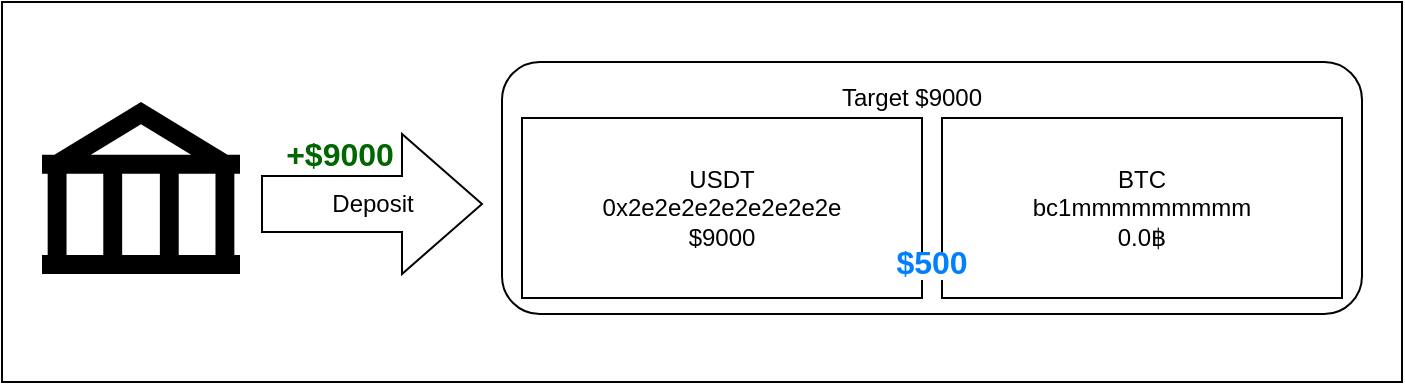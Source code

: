 <mxfile version="13.1.14" type="github" pages="2">
  <diagram id="VNQN-A_5LExtimgI36Wb" name="Page-1">
    <mxGraphModel dx="868" dy="432" grid="1" gridSize="10" guides="1" tooltips="1" connect="1" arrows="1" fold="1" page="1" pageScale="1" pageWidth="850" pageHeight="1100" math="0" shadow="0">
      <root>
        <mxCell id="0" />
        <mxCell id="1" parent="0" />
        <mxCell id="rWHNstwwN9StHIttHpY2-1" value="" style="rounded=0;whiteSpace=wrap;html=1;" parent="1" vertex="1">
          <mxGeometry x="90" y="60" width="700" height="190" as="geometry" />
        </mxCell>
        <mxCell id="rWHNstwwN9StHIttHpY2-2" value="" style="shape=mxgraph.signs.travel.bank;html=1;fillColor=#000000;strokeColor=none;verticalLabelPosition=bottom;verticalAlign=top;align=center;" parent="1" vertex="1">
          <mxGeometry x="110" y="110" width="99" height="86" as="geometry" />
        </mxCell>
        <mxCell id="rWHNstwwN9StHIttHpY2-11" value="Deposit" style="html=1;shadow=0;dashed=0;align=center;verticalAlign=middle;shape=mxgraph.arrows2.arrow;dy=0.6;dx=40;notch=0;" parent="1" vertex="1">
          <mxGeometry x="220" y="126" width="110" height="70" as="geometry" />
        </mxCell>
        <mxCell id="rWHNstwwN9StHIttHpY2-14" value="" style="rounded=1;whiteSpace=wrap;html=1;" parent="1" vertex="1">
          <mxGeometry x="340" y="90" width="430" height="126" as="geometry" />
        </mxCell>
        <mxCell id="rWHNstwwN9StHIttHpY2-6" value="&lt;div&gt;USDT&lt;/div&gt;&lt;div&gt;0x2e2e2e2e2e2e2e2e&lt;/div&gt;&lt;div&gt;$9000&lt;br&gt;&lt;/div&gt;" style="rounded=0;whiteSpace=wrap;html=1;" parent="1" vertex="1">
          <mxGeometry x="350" y="118" width="200" height="90" as="geometry" />
        </mxCell>
        <mxCell id="rWHNstwwN9StHIttHpY2-5" value="" style="shape=image;html=1;verticalAlign=top;verticalLabelPosition=bottom;labelBackgroundColor=#ffffff;imageAspect=0;aspect=fixed;image=https://cdn0.iconfinder.com/data/icons/cryptocurrency-blockchain-fintech-free/32/currency_dollar_currency_money-128.png" parent="1" vertex="1">
          <mxGeometry x="350" y="110" width="48" height="48" as="geometry" />
        </mxCell>
        <mxCell id="rWHNstwwN9StHIttHpY2-7" value="&lt;div&gt;BTC&lt;br&gt;&lt;/div&gt;&lt;div&gt;bc1mmmmmmmmm&lt;/div&gt;&lt;div&gt;0.0฿&lt;br&gt;&lt;/div&gt;" style="rounded=0;whiteSpace=wrap;html=1;" parent="1" vertex="1">
          <mxGeometry x="560" y="118" width="200" height="90" as="geometry" />
        </mxCell>
        <mxCell id="rWHNstwwN9StHIttHpY2-3" value="" style="shape=image;html=1;verticalAlign=top;verticalLabelPosition=bottom;labelBackgroundColor=#ffffff;imageAspect=0;aspect=fixed;image=https://cdn0.iconfinder.com/data/icons/blockchain-classic/258/Bitcoin-128.png" parent="1" vertex="1">
          <mxGeometry x="560" y="118" width="30" height="30" as="geometry" />
        </mxCell>
        <mxCell id="rWHNstwwN9StHIttHpY2-15" value="Target $9000" style="text;html=1;strokeColor=none;fillColor=none;align=center;verticalAlign=middle;whiteSpace=wrap;rounded=0;" parent="1" vertex="1">
          <mxGeometry x="440" y="98" width="210" height="20" as="geometry" />
        </mxCell>
        <mxCell id="rWHNstwwN9StHIttHpY2-19" value="&lt;span style=&quot;background-color: rgb(255 , 255 , 255)&quot;&gt;&lt;font style=&quot;font-size: 16px&quot; color=&quot;#007FFF&quot;&gt;&lt;b&gt;$500&lt;/b&gt;&lt;/font&gt;&lt;/span&gt;" style="text;html=1;strokeColor=none;fillColor=none;align=center;verticalAlign=middle;whiteSpace=wrap;rounded=0;" parent="1" vertex="1">
          <mxGeometry x="506.25" y="172" width="97.5" height="36" as="geometry" />
        </mxCell>
        <mxCell id="rWHNstwwN9StHIttHpY2-20" value="&lt;font style=&quot;font-size: 16px&quot;&gt;&lt;b&gt;&lt;font style=&quot;font-size: 16px&quot; color=&quot;#006600&quot;&gt;+$9000&lt;/font&gt;&lt;/b&gt;&lt;/font&gt;" style="text;html=1;strokeColor=none;fillColor=none;align=center;verticalAlign=middle;whiteSpace=wrap;rounded=0;" parent="1" vertex="1">
          <mxGeometry x="210" y="118" width="97.5" height="36" as="geometry" />
        </mxCell>
      </root>
    </mxGraphModel>
  </diagram>
  <diagram id="RwkJRc3FSZ5FoTukcWwF" name="Page-2">
    <mxGraphModel dx="868" dy="432" grid="1" gridSize="10" guides="1" tooltips="1" connect="1" arrows="1" fold="1" page="1" pageScale="1" pageWidth="850" pageHeight="1100" math="0" shadow="0">
      <root>
        <mxCell id="mtOxxx0Fri_VdfMQ4Gxs-0" />
        <mxCell id="mtOxxx0Fri_VdfMQ4Gxs-1" parent="mtOxxx0Fri_VdfMQ4Gxs-0" />
        <mxCell id="mtOxxx0Fri_VdfMQ4Gxs-2" value="" style="rounded=0;whiteSpace=wrap;html=1;" vertex="1" parent="mtOxxx0Fri_VdfMQ4Gxs-1">
          <mxGeometry x="80" y="80" width="710" height="570" as="geometry" />
        </mxCell>
        <mxCell id="mtOxxx0Fri_VdfMQ4Gxs-3" value="" style="shape=mxgraph.signs.travel.bank;html=1;fillColor=#000000;strokeColor=none;verticalLabelPosition=bottom;verticalAlign=top;align=center;" vertex="1" parent="mtOxxx0Fri_VdfMQ4Gxs-1">
          <mxGeometry x="94" y="110" width="99" height="86" as="geometry" />
        </mxCell>
        <mxCell id="mtOxxx0Fri_VdfMQ4Gxs-4" value="Deposit" style="html=1;shadow=0;dashed=0;align=center;verticalAlign=middle;shape=mxgraph.arrows2.arrow;dy=0.6;dx=40;notch=0;" vertex="1" parent="mtOxxx0Fri_VdfMQ4Gxs-1">
          <mxGeometry x="204" y="126" width="110" height="70" as="geometry" />
        </mxCell>
        <mxCell id="mtOxxx0Fri_VdfMQ4Gxs-5" value="" style="rounded=1;whiteSpace=wrap;html=1;" vertex="1" parent="mtOxxx0Fri_VdfMQ4Gxs-1">
          <mxGeometry x="340" y="90" width="430" height="126" as="geometry" />
        </mxCell>
        <mxCell id="mtOxxx0Fri_VdfMQ4Gxs-6" value="&lt;div&gt;USDT&lt;/div&gt;&lt;div&gt;0x2e2e2e2e2e2e2e2e&lt;/div&gt;&lt;div&gt;$10000&lt;br&gt;&lt;/div&gt;" style="rounded=0;whiteSpace=wrap;html=1;" vertex="1" parent="mtOxxx0Fri_VdfMQ4Gxs-1">
          <mxGeometry x="350" y="118" width="200" height="90" as="geometry" />
        </mxCell>
        <mxCell id="mtOxxx0Fri_VdfMQ4Gxs-7" value="" style="shape=image;html=1;verticalAlign=top;verticalLabelPosition=bottom;labelBackgroundColor=#ffffff;imageAspect=0;aspect=fixed;image=https://cdn0.iconfinder.com/data/icons/cryptocurrency-blockchain-fintech-free/32/currency_dollar_currency_money-128.png" vertex="1" parent="mtOxxx0Fri_VdfMQ4Gxs-1">
          <mxGeometry x="350" y="110" width="48" height="48" as="geometry" />
        </mxCell>
        <mxCell id="mtOxxx0Fri_VdfMQ4Gxs-8" value="&lt;div&gt;BTC&lt;br&gt;&lt;/div&gt;&lt;div&gt;bc1mmmmmmmmm&lt;/div&gt;&lt;div&gt;0.0฿&lt;br&gt;&lt;/div&gt;" style="rounded=0;whiteSpace=wrap;html=1;" vertex="1" parent="mtOxxx0Fri_VdfMQ4Gxs-1">
          <mxGeometry x="560" y="118" width="200" height="90" as="geometry" />
        </mxCell>
        <mxCell id="mtOxxx0Fri_VdfMQ4Gxs-9" value="" style="shape=image;html=1;verticalAlign=top;verticalLabelPosition=bottom;labelBackgroundColor=#ffffff;imageAspect=0;aspect=fixed;image=https://cdn0.iconfinder.com/data/icons/blockchain-classic/258/Bitcoin-128.png" vertex="1" parent="mtOxxx0Fri_VdfMQ4Gxs-1">
          <mxGeometry x="560" y="118" width="30" height="30" as="geometry" />
        </mxCell>
        <mxCell id="mtOxxx0Fri_VdfMQ4Gxs-10" value="Target $9000" style="text;html=1;strokeColor=none;fillColor=none;align=center;verticalAlign=middle;whiteSpace=wrap;rounded=0;" vertex="1" parent="mtOxxx0Fri_VdfMQ4Gxs-1">
          <mxGeometry x="440" y="98" width="210" height="20" as="geometry" />
        </mxCell>
        <mxCell id="mtOxxx0Fri_VdfMQ4Gxs-11" value="&lt;span style=&quot;background-color: rgb(255 , 255 , 255)&quot;&gt;&lt;font style=&quot;font-size: 16px&quot; color=&quot;#007FFF&quot;&gt;&lt;b&gt;$250&lt;/b&gt;&lt;/font&gt;&lt;/span&gt;" style="text;html=1;strokeColor=none;fillColor=none;align=center;verticalAlign=middle;whiteSpace=wrap;rounded=0;" vertex="1" parent="mtOxxx0Fri_VdfMQ4Gxs-1">
          <mxGeometry x="506.25" y="172" width="97.5" height="36" as="geometry" />
        </mxCell>
        <mxCell id="mtOxxx0Fri_VdfMQ4Gxs-12" value="&lt;font style=&quot;font-size: 16px&quot;&gt;&lt;b&gt;&lt;font style=&quot;font-size: 16px&quot; color=&quot;#006600&quot;&gt;+$10000&lt;/font&gt;&lt;/b&gt;&lt;/font&gt;" style="text;html=1;strokeColor=none;fillColor=none;align=center;verticalAlign=middle;whiteSpace=wrap;rounded=0;" vertex="1" parent="mtOxxx0Fri_VdfMQ4Gxs-1">
          <mxGeometry x="192" y="118" width="97.5" height="36" as="geometry" />
        </mxCell>
        <mxCell id="mtOxxx0Fri_VdfMQ4Gxs-13" value="&lt;font style=&quot;font-size: 24px&quot;&gt;&lt;b&gt;BTC price: $8250&lt;/b&gt;&lt;/font&gt;" style="text;html=1;strokeColor=none;fillColor=none;align=center;verticalAlign=middle;whiteSpace=wrap;rounded=0;" vertex="1" parent="mtOxxx0Fri_VdfMQ4Gxs-1">
          <mxGeometry x="432.5" y="50" width="255" height="20" as="geometry" />
        </mxCell>
        <mxCell id="mtOxxx0Fri_VdfMQ4Gxs-14" value="" style="rounded=1;whiteSpace=wrap;html=1;" vertex="1" parent="mtOxxx0Fri_VdfMQ4Gxs-1">
          <mxGeometry x="340" y="1520" width="430" height="126" as="geometry" />
        </mxCell>
        <mxCell id="mtOxxx0Fri_VdfMQ4Gxs-15" value="&lt;div&gt;USDT&lt;/div&gt;&lt;div&gt;0x2e2e2e2e2e2e2e2e&lt;/div&gt;&lt;div&gt;$aaaa&lt;br&gt;&lt;/div&gt;" style="rounded=0;whiteSpace=wrap;html=1;" vertex="1" parent="mtOxxx0Fri_VdfMQ4Gxs-1">
          <mxGeometry x="350" y="1548" width="200" height="90" as="geometry" />
        </mxCell>
        <mxCell id="mtOxxx0Fri_VdfMQ4Gxs-16" value="" style="shape=image;html=1;verticalAlign=top;verticalLabelPosition=bottom;labelBackgroundColor=#ffffff;imageAspect=0;aspect=fixed;image=https://cdn0.iconfinder.com/data/icons/cryptocurrency-blockchain-fintech-free/32/currency_dollar_currency_money-128.png" vertex="1" parent="mtOxxx0Fri_VdfMQ4Gxs-1">
          <mxGeometry x="350" y="1540" width="48" height="48" as="geometry" />
        </mxCell>
        <mxCell id="mtOxxx0Fri_VdfMQ4Gxs-17" value="&lt;div&gt;BTC&lt;br&gt;&lt;/div&gt;&lt;div&gt;bc1mmmmmmmmm&lt;/div&gt;&lt;div&gt;0.0฿&lt;br&gt;&lt;/div&gt;" style="rounded=0;whiteSpace=wrap;html=1;" vertex="1" parent="mtOxxx0Fri_VdfMQ4Gxs-1">
          <mxGeometry x="560" y="1548" width="200" height="90" as="geometry" />
        </mxCell>
        <mxCell id="mtOxxx0Fri_VdfMQ4Gxs-18" value="" style="shape=image;html=1;verticalAlign=top;verticalLabelPosition=bottom;labelBackgroundColor=#ffffff;imageAspect=0;aspect=fixed;image=https://cdn0.iconfinder.com/data/icons/blockchain-classic/258/Bitcoin-128.png" vertex="1" parent="mtOxxx0Fri_VdfMQ4Gxs-1">
          <mxGeometry x="560" y="1548" width="30" height="30" as="geometry" />
        </mxCell>
        <mxCell id="mtOxxx0Fri_VdfMQ4Gxs-19" value="Target $9000" style="text;html=1;strokeColor=none;fillColor=none;align=center;verticalAlign=middle;whiteSpace=wrap;rounded=0;" vertex="1" parent="mtOxxx0Fri_VdfMQ4Gxs-1">
          <mxGeometry x="440" y="1528" width="210" height="20" as="geometry" />
        </mxCell>
        <mxCell id="mtOxxx0Fri_VdfMQ4Gxs-20" value="&lt;span style=&quot;background-color: rgb(255 , 255 , 255)&quot;&gt;&lt;font style=&quot;font-size: 16px&quot; color=&quot;#007FFF&quot;&gt;&lt;b&gt;$500&lt;/b&gt;&lt;/font&gt;&lt;/span&gt;" style="text;html=1;strokeColor=none;fillColor=none;align=center;verticalAlign=middle;whiteSpace=wrap;rounded=0;" vertex="1" parent="mtOxxx0Fri_VdfMQ4Gxs-1">
          <mxGeometry x="506.25" y="1602" width="97.5" height="36" as="geometry" />
        </mxCell>
        <mxCell id="mtOxxx0Fri_VdfMQ4Gxs-21" value="&lt;font style=&quot;font-size: 24px&quot;&gt;&lt;b&gt;BTC price: $9000&lt;/b&gt;&lt;/font&gt;" style="text;html=1;strokeColor=none;fillColor=none;align=center;verticalAlign=middle;whiteSpace=wrap;rounded=0;" vertex="1" parent="mtOxxx0Fri_VdfMQ4Gxs-1">
          <mxGeometry x="432.5" y="1480" width="255" height="20" as="geometry" />
        </mxCell>
        <mxCell id="mtOxxx0Fri_VdfMQ4Gxs-22" value="Trade" style="html=1;shadow=0;dashed=0;align=center;verticalAlign=middle;shape=mxgraph.arrows2.arrow;dy=0.6;dx=40;notch=0;" vertex="1" parent="mtOxxx0Fri_VdfMQ4Gxs-1">
          <mxGeometry x="826.88" y="148" width="86.25" height="37" as="geometry" />
        </mxCell>
        <mxCell id="mtOxxx0Fri_VdfMQ4Gxs-24" value="Trade" style="html=1;shadow=0;dashed=0;align=center;verticalAlign=middle;shape=mxgraph.arrows2.arrow;dy=0.6;dx=40;flipH=1;notch=0;" vertex="1" parent="mtOxxx0Fri_VdfMQ4Gxs-1">
          <mxGeometry x="512.5" y="1575" width="85" height="36" as="geometry" />
        </mxCell>
        <mxCell id="mtOxxx0Fri_VdfMQ4Gxs-25" value="" style="rounded=1;whiteSpace=wrap;html=1;" vertex="1" parent="mtOxxx0Fri_VdfMQ4Gxs-1">
          <mxGeometry x="340" y="230" width="430" height="126" as="geometry" />
        </mxCell>
        <mxCell id="mtOxxx0Fri_VdfMQ4Gxs-26" value="&lt;div&gt;USDT&lt;/div&gt;&lt;div&gt;0x8383838383838383&lt;/div&gt;&lt;div&gt;$10000&lt;br&gt;&lt;/div&gt;" style="rounded=0;whiteSpace=wrap;html=1;" vertex="1" parent="mtOxxx0Fri_VdfMQ4Gxs-1">
          <mxGeometry x="350" y="258" width="200" height="90" as="geometry" />
        </mxCell>
        <mxCell id="mtOxxx0Fri_VdfMQ4Gxs-27" value="" style="shape=image;html=1;verticalAlign=top;verticalLabelPosition=bottom;labelBackgroundColor=#ffffff;imageAspect=0;aspect=fixed;image=https://cdn0.iconfinder.com/data/icons/cryptocurrency-blockchain-fintech-free/32/currency_dollar_currency_money-128.png" vertex="1" parent="mtOxxx0Fri_VdfMQ4Gxs-1">
          <mxGeometry x="350" y="250" width="48" height="48" as="geometry" />
        </mxCell>
        <mxCell id="mtOxxx0Fri_VdfMQ4Gxs-28" value="&lt;div&gt;BTC&lt;br&gt;&lt;/div&gt;&lt;div&gt;bc1ppppppppppppp&lt;/div&gt;&lt;div&gt;0.0฿&lt;br&gt;&lt;/div&gt;" style="rounded=0;whiteSpace=wrap;html=1;" vertex="1" parent="mtOxxx0Fri_VdfMQ4Gxs-1">
          <mxGeometry x="560" y="258" width="200" height="90" as="geometry" />
        </mxCell>
        <mxCell id="mtOxxx0Fri_VdfMQ4Gxs-29" value="" style="shape=image;html=1;verticalAlign=top;verticalLabelPosition=bottom;labelBackgroundColor=#ffffff;imageAspect=0;aspect=fixed;image=https://cdn0.iconfinder.com/data/icons/blockchain-classic/258/Bitcoin-128.png" vertex="1" parent="mtOxxx0Fri_VdfMQ4Gxs-1">
          <mxGeometry x="560" y="258" width="30" height="30" as="geometry" />
        </mxCell>
        <mxCell id="mtOxxx0Fri_VdfMQ4Gxs-30" value="Target $9000" style="text;html=1;strokeColor=none;fillColor=none;align=center;verticalAlign=middle;whiteSpace=wrap;rounded=0;" vertex="1" parent="mtOxxx0Fri_VdfMQ4Gxs-1">
          <mxGeometry x="440" y="238" width="210" height="20" as="geometry" />
        </mxCell>
        <mxCell id="mtOxxx0Fri_VdfMQ4Gxs-31" value="&lt;span style=&quot;background-color: rgb(255 , 255 , 255)&quot;&gt;&lt;font style=&quot;font-size: 16px&quot; color=&quot;#007FFF&quot;&gt;&lt;b&gt;$500&lt;/b&gt;&lt;/font&gt;&lt;/span&gt;" style="text;html=1;strokeColor=none;fillColor=none;align=center;verticalAlign=middle;whiteSpace=wrap;rounded=0;" vertex="1" parent="mtOxxx0Fri_VdfMQ4Gxs-1">
          <mxGeometry x="506.25" y="312" width="97.5" height="36" as="geometry" />
        </mxCell>
        <mxCell id="mtOxxx0Fri_VdfMQ4Gxs-32" value="Trade" style="html=1;shadow=0;dashed=0;align=center;verticalAlign=middle;shape=mxgraph.arrows2.arrow;dy=0.6;dx=40;notch=0;" vertex="1" parent="mtOxxx0Fri_VdfMQ4Gxs-1">
          <mxGeometry x="826.88" y="288" width="86.25" height="37" as="geometry" />
        </mxCell>
        <mxCell id="mtOxxx0Fri_VdfMQ4Gxs-33" value="" style="rounded=1;whiteSpace=wrap;html=1;" vertex="1" parent="mtOxxx0Fri_VdfMQ4Gxs-1">
          <mxGeometry x="340" y="370" width="430" height="126" as="geometry" />
        </mxCell>
        <mxCell id="mtOxxx0Fri_VdfMQ4Gxs-34" value="&lt;div&gt;USDT&lt;/div&gt;&lt;div&gt;0x94949494949949494&lt;/div&gt;&lt;div&gt;$10000&lt;br&gt;&lt;/div&gt;" style="rounded=0;whiteSpace=wrap;html=1;" vertex="1" parent="mtOxxx0Fri_VdfMQ4Gxs-1">
          <mxGeometry x="350" y="398" width="200" height="90" as="geometry" />
        </mxCell>
        <mxCell id="mtOxxx0Fri_VdfMQ4Gxs-35" value="" style="shape=image;html=1;verticalAlign=top;verticalLabelPosition=bottom;labelBackgroundColor=#ffffff;imageAspect=0;aspect=fixed;image=https://cdn0.iconfinder.com/data/icons/cryptocurrency-blockchain-fintech-free/32/currency_dollar_currency_money-128.png" vertex="1" parent="mtOxxx0Fri_VdfMQ4Gxs-1">
          <mxGeometry x="350" y="390" width="48" height="48" as="geometry" />
        </mxCell>
        <mxCell id="mtOxxx0Fri_VdfMQ4Gxs-36" value="&lt;div&gt;BTC&lt;br&gt;&lt;/div&gt;&lt;div&gt;bc1qqqqqqqqqqqqq&lt;/div&gt;&lt;div&gt;0.0฿&lt;br&gt;&lt;/div&gt;" style="rounded=0;whiteSpace=wrap;html=1;" vertex="1" parent="mtOxxx0Fri_VdfMQ4Gxs-1">
          <mxGeometry x="560" y="398" width="200" height="90" as="geometry" />
        </mxCell>
        <mxCell id="mtOxxx0Fri_VdfMQ4Gxs-37" value="" style="shape=image;html=1;verticalAlign=top;verticalLabelPosition=bottom;labelBackgroundColor=#ffffff;imageAspect=0;aspect=fixed;image=https://cdn0.iconfinder.com/data/icons/blockchain-classic/258/Bitcoin-128.png" vertex="1" parent="mtOxxx0Fri_VdfMQ4Gxs-1">
          <mxGeometry x="560" y="398" width="30" height="30" as="geometry" />
        </mxCell>
        <mxCell id="mtOxxx0Fri_VdfMQ4Gxs-38" value="Target $9000" style="text;html=1;strokeColor=none;fillColor=none;align=center;verticalAlign=middle;whiteSpace=wrap;rounded=0;" vertex="1" parent="mtOxxx0Fri_VdfMQ4Gxs-1">
          <mxGeometry x="440" y="378" width="210" height="20" as="geometry" />
        </mxCell>
        <mxCell id="mtOxxx0Fri_VdfMQ4Gxs-39" value="&lt;span style=&quot;background-color: rgb(255 , 255 , 255)&quot;&gt;&lt;font style=&quot;font-size: 16px&quot; color=&quot;#007FFF&quot;&gt;&lt;b&gt;$750&lt;/b&gt;&lt;/font&gt;&lt;/span&gt;" style="text;html=1;strokeColor=none;fillColor=none;align=center;verticalAlign=middle;whiteSpace=wrap;rounded=0;" vertex="1" parent="mtOxxx0Fri_VdfMQ4Gxs-1">
          <mxGeometry x="506.25" y="452" width="97.5" height="36" as="geometry" />
        </mxCell>
        <mxCell id="mtOxxx0Fri_VdfMQ4Gxs-40" value="Trade" style="html=1;shadow=0;dashed=0;align=center;verticalAlign=middle;shape=mxgraph.arrows2.arrow;dy=0.6;dx=40;notch=0;" vertex="1" parent="mtOxxx0Fri_VdfMQ4Gxs-1">
          <mxGeometry x="826.88" y="428" width="86.25" height="37" as="geometry" />
        </mxCell>
        <mxCell id="mtOxxx0Fri_VdfMQ4Gxs-41" value="" style="rounded=1;whiteSpace=wrap;html=1;" vertex="1" parent="mtOxxx0Fri_VdfMQ4Gxs-1">
          <mxGeometry x="340" y="510" width="430" height="126" as="geometry" />
        </mxCell>
        <mxCell id="mtOxxx0Fri_VdfMQ4Gxs-42" value="&lt;div&gt;USDT&lt;/div&gt;&lt;div&gt;0xd8d8d8d8d8d8d8d8d8&lt;/div&gt;&lt;div&gt;$10000&lt;br&gt;&lt;/div&gt;" style="rounded=0;whiteSpace=wrap;html=1;" vertex="1" parent="mtOxxx0Fri_VdfMQ4Gxs-1">
          <mxGeometry x="350" y="538" width="200" height="90" as="geometry" />
        </mxCell>
        <mxCell id="mtOxxx0Fri_VdfMQ4Gxs-43" value="" style="shape=image;html=1;verticalAlign=top;verticalLabelPosition=bottom;labelBackgroundColor=#ffffff;imageAspect=0;aspect=fixed;image=https://cdn0.iconfinder.com/data/icons/cryptocurrency-blockchain-fintech-free/32/currency_dollar_currency_money-128.png" vertex="1" parent="mtOxxx0Fri_VdfMQ4Gxs-1">
          <mxGeometry x="350" y="530" width="48" height="48" as="geometry" />
        </mxCell>
        <mxCell id="mtOxxx0Fri_VdfMQ4Gxs-44" value="&lt;div&gt;BTC&lt;br&gt;&lt;/div&gt;&lt;div&gt;bc1wwwwwwwwwwww&lt;/div&gt;&lt;div&gt;0.0฿&lt;br&gt;&lt;/div&gt;" style="rounded=0;whiteSpace=wrap;html=1;" vertex="1" parent="mtOxxx0Fri_VdfMQ4Gxs-1">
          <mxGeometry x="560" y="538" width="200" height="90" as="geometry" />
        </mxCell>
        <mxCell id="mtOxxx0Fri_VdfMQ4Gxs-45" value="" style="shape=image;html=1;verticalAlign=top;verticalLabelPosition=bottom;labelBackgroundColor=#ffffff;imageAspect=0;aspect=fixed;image=https://cdn0.iconfinder.com/data/icons/blockchain-classic/258/Bitcoin-128.png" vertex="1" parent="mtOxxx0Fri_VdfMQ4Gxs-1">
          <mxGeometry x="560" y="538" width="30" height="30" as="geometry" />
        </mxCell>
        <mxCell id="mtOxxx0Fri_VdfMQ4Gxs-46" value="Target $9000" style="text;html=1;strokeColor=none;fillColor=none;align=center;verticalAlign=middle;whiteSpace=wrap;rounded=0;" vertex="1" parent="mtOxxx0Fri_VdfMQ4Gxs-1">
          <mxGeometry x="440" y="518" width="210" height="20" as="geometry" />
        </mxCell>
        <mxCell id="mtOxxx0Fri_VdfMQ4Gxs-47" value="&lt;span style=&quot;background-color: rgb(255 , 255 , 255)&quot;&gt;&lt;font style=&quot;font-size: 16px&quot; color=&quot;#007FFF&quot;&gt;&lt;b&gt;$1000&lt;/b&gt;&lt;/font&gt;&lt;/span&gt;" style="text;html=1;strokeColor=none;fillColor=none;align=center;verticalAlign=middle;whiteSpace=wrap;rounded=0;" vertex="1" parent="mtOxxx0Fri_VdfMQ4Gxs-1">
          <mxGeometry x="506.25" y="592" width="97.5" height="36" as="geometry" />
        </mxCell>
        <mxCell id="mtOxxx0Fri_VdfMQ4Gxs-52" value="" style="shape=mxgraph.signs.travel.bank;html=1;fillColor=#000000;strokeColor=none;verticalLabelPosition=bottom;verticalAlign=top;align=center;" vertex="1" parent="mtOxxx0Fri_VdfMQ4Gxs-1">
          <mxGeometry x="94" y="250" width="99" height="86" as="geometry" />
        </mxCell>
        <mxCell id="mtOxxx0Fri_VdfMQ4Gxs-53" value="Deposit" style="html=1;shadow=0;dashed=0;align=center;verticalAlign=middle;shape=mxgraph.arrows2.arrow;dy=0.6;dx=40;notch=0;" vertex="1" parent="mtOxxx0Fri_VdfMQ4Gxs-1">
          <mxGeometry x="204" y="266" width="110" height="70" as="geometry" />
        </mxCell>
        <mxCell id="mtOxxx0Fri_VdfMQ4Gxs-54" value="&lt;font style=&quot;font-size: 16px&quot;&gt;&lt;b&gt;&lt;font style=&quot;font-size: 16px&quot; color=&quot;#006600&quot;&gt;+$10000&lt;/font&gt;&lt;/b&gt;&lt;/font&gt;" style="text;html=1;strokeColor=none;fillColor=none;align=center;verticalAlign=middle;whiteSpace=wrap;rounded=0;" vertex="1" parent="mtOxxx0Fri_VdfMQ4Gxs-1">
          <mxGeometry x="192" y="258" width="97.5" height="36" as="geometry" />
        </mxCell>
        <mxCell id="mtOxxx0Fri_VdfMQ4Gxs-55" value="" style="shape=mxgraph.signs.travel.bank;html=1;fillColor=#000000;strokeColor=none;verticalLabelPosition=bottom;verticalAlign=top;align=center;" vertex="1" parent="mtOxxx0Fri_VdfMQ4Gxs-1">
          <mxGeometry x="94" y="390" width="99" height="86" as="geometry" />
        </mxCell>
        <mxCell id="mtOxxx0Fri_VdfMQ4Gxs-56" value="Deposit" style="html=1;shadow=0;dashed=0;align=center;verticalAlign=middle;shape=mxgraph.arrows2.arrow;dy=0.6;dx=40;notch=0;" vertex="1" parent="mtOxxx0Fri_VdfMQ4Gxs-1">
          <mxGeometry x="204" y="406" width="110" height="70" as="geometry" />
        </mxCell>
        <mxCell id="mtOxxx0Fri_VdfMQ4Gxs-57" value="&lt;font style=&quot;font-size: 16px&quot;&gt;&lt;b&gt;&lt;font style=&quot;font-size: 16px&quot; color=&quot;#006600&quot;&gt;+$10000&lt;/font&gt;&lt;/b&gt;&lt;/font&gt;" style="text;html=1;strokeColor=none;fillColor=none;align=center;verticalAlign=middle;whiteSpace=wrap;rounded=0;" vertex="1" parent="mtOxxx0Fri_VdfMQ4Gxs-1">
          <mxGeometry x="192" y="398" width="97.5" height="36" as="geometry" />
        </mxCell>
        <mxCell id="mtOxxx0Fri_VdfMQ4Gxs-58" value="" style="shape=mxgraph.signs.travel.bank;html=1;fillColor=#000000;strokeColor=none;verticalLabelPosition=bottom;verticalAlign=top;align=center;" vertex="1" parent="mtOxxx0Fri_VdfMQ4Gxs-1">
          <mxGeometry x="94" y="530" width="99" height="86" as="geometry" />
        </mxCell>
        <mxCell id="mtOxxx0Fri_VdfMQ4Gxs-59" value="Deposit" style="html=1;shadow=0;dashed=0;align=center;verticalAlign=middle;shape=mxgraph.arrows2.arrow;dy=0.6;dx=40;notch=0;" vertex="1" parent="mtOxxx0Fri_VdfMQ4Gxs-1">
          <mxGeometry x="204" y="546" width="110" height="70" as="geometry" />
        </mxCell>
        <mxCell id="mtOxxx0Fri_VdfMQ4Gxs-60" value="&lt;font style=&quot;font-size: 16px&quot;&gt;&lt;b&gt;&lt;font style=&quot;font-size: 16px&quot; color=&quot;#006600&quot;&gt;+$10000&lt;/font&gt;&lt;/b&gt;&lt;/font&gt;" style="text;html=1;strokeColor=none;fillColor=none;align=center;verticalAlign=middle;whiteSpace=wrap;rounded=0;" vertex="1" parent="mtOxxx0Fri_VdfMQ4Gxs-1">
          <mxGeometry x="192" y="538" width="97.5" height="36" as="geometry" />
        </mxCell>
        <mxCell id="h_hqW5BNzQv7MoClMS4n-0" value="" style="shape=mxgraph.signs.travel.bank;html=1;fillColor=#000000;strokeColor=none;verticalLabelPosition=bottom;verticalAlign=top;align=center;" vertex="1" parent="mtOxxx0Fri_VdfMQ4Gxs-1">
          <mxGeometry x="94" y="690" width="99" height="86" as="geometry" />
        </mxCell>
        <mxCell id="h_hqW5BNzQv7MoClMS4n-1" value="Deposit" style="html=1;shadow=0;dashed=0;align=center;verticalAlign=middle;shape=mxgraph.arrows2.arrow;dy=0.6;dx=40;notch=0;" vertex="1" parent="mtOxxx0Fri_VdfMQ4Gxs-1">
          <mxGeometry x="204" y="706" width="110" height="70" as="geometry" />
        </mxCell>
        <mxCell id="h_hqW5BNzQv7MoClMS4n-2" value="" style="rounded=1;whiteSpace=wrap;html=1;" vertex="1" parent="mtOxxx0Fri_VdfMQ4Gxs-1">
          <mxGeometry x="340" y="670" width="430" height="126" as="geometry" />
        </mxCell>
        <mxCell id="h_hqW5BNzQv7MoClMS4n-3" value="&lt;div&gt;USDT&lt;/div&gt;&lt;div&gt;0x9e9e9e9e2e2e2e2e&lt;/div&gt;&lt;div&gt;$10000&lt;br&gt;&lt;/div&gt;" style="rounded=0;whiteSpace=wrap;html=1;" vertex="1" parent="mtOxxx0Fri_VdfMQ4Gxs-1">
          <mxGeometry x="350" y="698" width="200" height="90" as="geometry" />
        </mxCell>
        <mxCell id="h_hqW5BNzQv7MoClMS4n-4" value="" style="shape=image;html=1;verticalAlign=top;verticalLabelPosition=bottom;labelBackgroundColor=#ffffff;imageAspect=0;aspect=fixed;image=https://cdn0.iconfinder.com/data/icons/cryptocurrency-blockchain-fintech-free/32/currency_dollar_currency_money-128.png" vertex="1" parent="mtOxxx0Fri_VdfMQ4Gxs-1">
          <mxGeometry x="350" y="690" width="48" height="48" as="geometry" />
        </mxCell>
        <mxCell id="h_hqW5BNzQv7MoClMS4n-5" value="&lt;div&gt;BTC&lt;br&gt;&lt;/div&gt;&lt;div&gt;bc1ffffmmmmm&lt;/div&gt;&lt;div&gt;0.0฿&lt;br&gt;&lt;/div&gt;" style="rounded=0;whiteSpace=wrap;html=1;" vertex="1" parent="mtOxxx0Fri_VdfMQ4Gxs-1">
          <mxGeometry x="560" y="698" width="200" height="90" as="geometry" />
        </mxCell>
        <mxCell id="h_hqW5BNzQv7MoClMS4n-6" value="" style="shape=image;html=1;verticalAlign=top;verticalLabelPosition=bottom;labelBackgroundColor=#ffffff;imageAspect=0;aspect=fixed;image=https://cdn0.iconfinder.com/data/icons/blockchain-classic/258/Bitcoin-128.png" vertex="1" parent="mtOxxx0Fri_VdfMQ4Gxs-1">
          <mxGeometry x="560" y="698" width="30" height="30" as="geometry" />
        </mxCell>
        <mxCell id="h_hqW5BNzQv7MoClMS4n-7" value="Target $7000" style="text;html=1;strokeColor=none;fillColor=none;align=center;verticalAlign=middle;whiteSpace=wrap;rounded=0;" vertex="1" parent="mtOxxx0Fri_VdfMQ4Gxs-1">
          <mxGeometry x="440" y="678" width="210" height="20" as="geometry" />
        </mxCell>
        <mxCell id="h_hqW5BNzQv7MoClMS4n-8" value="&lt;span style=&quot;background-color: rgb(255 , 255 , 255)&quot;&gt;&lt;font style=&quot;font-size: 16px&quot; color=&quot;#007FFF&quot;&gt;&lt;b&gt;$250&lt;/b&gt;&lt;/font&gt;&lt;/span&gt;" style="text;html=1;strokeColor=none;fillColor=none;align=center;verticalAlign=middle;whiteSpace=wrap;rounded=0;" vertex="1" parent="mtOxxx0Fri_VdfMQ4Gxs-1">
          <mxGeometry x="506.25" y="752" width="97.5" height="36" as="geometry" />
        </mxCell>
        <mxCell id="h_hqW5BNzQv7MoClMS4n-9" value="&lt;font style=&quot;font-size: 16px&quot;&gt;&lt;b&gt;&lt;font style=&quot;font-size: 16px&quot; color=&quot;#006600&quot;&gt;+$10000&lt;/font&gt;&lt;/b&gt;&lt;/font&gt;" style="text;html=1;strokeColor=none;fillColor=none;align=center;verticalAlign=middle;whiteSpace=wrap;rounded=0;" vertex="1" parent="mtOxxx0Fri_VdfMQ4Gxs-1">
          <mxGeometry x="192" y="698" width="97.5" height="36" as="geometry" />
        </mxCell>
        <mxCell id="h_hqW5BNzQv7MoClMS4n-10" value="" style="rounded=1;whiteSpace=wrap;html=1;" vertex="1" parent="mtOxxx0Fri_VdfMQ4Gxs-1">
          <mxGeometry x="340" y="810" width="430" height="126" as="geometry" />
        </mxCell>
        <mxCell id="h_hqW5BNzQv7MoClMS4n-11" value="&lt;div&gt;USDT&lt;/div&gt;&lt;div&gt;0x8585858583838383&lt;/div&gt;&lt;div&gt;$10000&lt;br&gt;&lt;/div&gt;" style="rounded=0;whiteSpace=wrap;html=1;" vertex="1" parent="mtOxxx0Fri_VdfMQ4Gxs-1">
          <mxGeometry x="350" y="838" width="200" height="90" as="geometry" />
        </mxCell>
        <mxCell id="h_hqW5BNzQv7MoClMS4n-12" value="" style="shape=image;html=1;verticalAlign=top;verticalLabelPosition=bottom;labelBackgroundColor=#ffffff;imageAspect=0;aspect=fixed;image=https://cdn0.iconfinder.com/data/icons/cryptocurrency-blockchain-fintech-free/32/currency_dollar_currency_money-128.png" vertex="1" parent="mtOxxx0Fri_VdfMQ4Gxs-1">
          <mxGeometry x="350" y="830" width="48" height="48" as="geometry" />
        </mxCell>
        <mxCell id="h_hqW5BNzQv7MoClMS4n-13" value="&lt;div&gt;BTC&lt;br&gt;&lt;/div&gt;&lt;div&gt;bc1ggggppppppppp&lt;/div&gt;&lt;div&gt;0.0฿&lt;br&gt;&lt;/div&gt;" style="rounded=0;whiteSpace=wrap;html=1;" vertex="1" parent="mtOxxx0Fri_VdfMQ4Gxs-1">
          <mxGeometry x="560" y="838" width="200" height="90" as="geometry" />
        </mxCell>
        <mxCell id="h_hqW5BNzQv7MoClMS4n-14" value="" style="shape=image;html=1;verticalAlign=top;verticalLabelPosition=bottom;labelBackgroundColor=#ffffff;imageAspect=0;aspect=fixed;image=https://cdn0.iconfinder.com/data/icons/blockchain-classic/258/Bitcoin-128.png" vertex="1" parent="mtOxxx0Fri_VdfMQ4Gxs-1">
          <mxGeometry x="560" y="838" width="30" height="30" as="geometry" />
        </mxCell>
        <mxCell id="h_hqW5BNzQv7MoClMS4n-15" value="Target $7000" style="text;html=1;strokeColor=none;fillColor=none;align=center;verticalAlign=middle;whiteSpace=wrap;rounded=0;" vertex="1" parent="mtOxxx0Fri_VdfMQ4Gxs-1">
          <mxGeometry x="440" y="818" width="210" height="20" as="geometry" />
        </mxCell>
        <mxCell id="h_hqW5BNzQv7MoClMS4n-16" value="&lt;span style=&quot;background-color: rgb(255 , 255 , 255)&quot;&gt;&lt;font style=&quot;font-size: 16px&quot; color=&quot;#007FFF&quot;&gt;&lt;b&gt;$500&lt;/b&gt;&lt;/font&gt;&lt;/span&gt;" style="text;html=1;strokeColor=none;fillColor=none;align=center;verticalAlign=middle;whiteSpace=wrap;rounded=0;" vertex="1" parent="mtOxxx0Fri_VdfMQ4Gxs-1">
          <mxGeometry x="506.25" y="892" width="97.5" height="36" as="geometry" />
        </mxCell>
        <mxCell id="h_hqW5BNzQv7MoClMS4n-17" value="" style="rounded=1;whiteSpace=wrap;html=1;" vertex="1" parent="mtOxxx0Fri_VdfMQ4Gxs-1">
          <mxGeometry x="340" y="950" width="430" height="126" as="geometry" />
        </mxCell>
        <mxCell id="h_hqW5BNzQv7MoClMS4n-18" value="&lt;div&gt;USDT&lt;/div&gt;&lt;div&gt;0x9a9a9a9a949949494&lt;/div&gt;&lt;div&gt;$10000&lt;br&gt;&lt;/div&gt;" style="rounded=0;whiteSpace=wrap;html=1;" vertex="1" parent="mtOxxx0Fri_VdfMQ4Gxs-1">
          <mxGeometry x="350" y="978" width="200" height="90" as="geometry" />
        </mxCell>
        <mxCell id="h_hqW5BNzQv7MoClMS4n-19" value="" style="shape=image;html=1;verticalAlign=top;verticalLabelPosition=bottom;labelBackgroundColor=#ffffff;imageAspect=0;aspect=fixed;image=https://cdn0.iconfinder.com/data/icons/cryptocurrency-blockchain-fintech-free/32/currency_dollar_currency_money-128.png" vertex="1" parent="mtOxxx0Fri_VdfMQ4Gxs-1">
          <mxGeometry x="350" y="970" width="48" height="48" as="geometry" />
        </mxCell>
        <mxCell id="h_hqW5BNzQv7MoClMS4n-20" value="&lt;div&gt;BTC&lt;br&gt;&lt;/div&gt;&lt;div&gt;bc1hhhhqqqqqqqqq&lt;/div&gt;&lt;div&gt;0.0฿&lt;br&gt;&lt;/div&gt;" style="rounded=0;whiteSpace=wrap;html=1;" vertex="1" parent="mtOxxx0Fri_VdfMQ4Gxs-1">
          <mxGeometry x="560" y="978" width="200" height="90" as="geometry" />
        </mxCell>
        <mxCell id="h_hqW5BNzQv7MoClMS4n-21" value="" style="shape=image;html=1;verticalAlign=top;verticalLabelPosition=bottom;labelBackgroundColor=#ffffff;imageAspect=0;aspect=fixed;image=https://cdn0.iconfinder.com/data/icons/blockchain-classic/258/Bitcoin-128.png" vertex="1" parent="mtOxxx0Fri_VdfMQ4Gxs-1">
          <mxGeometry x="560" y="978" width="30" height="30" as="geometry" />
        </mxCell>
        <mxCell id="h_hqW5BNzQv7MoClMS4n-22" value="Target $7000" style="text;html=1;strokeColor=none;fillColor=none;align=center;verticalAlign=middle;whiteSpace=wrap;rounded=0;" vertex="1" parent="mtOxxx0Fri_VdfMQ4Gxs-1">
          <mxGeometry x="440" y="958" width="210" height="20" as="geometry" />
        </mxCell>
        <mxCell id="h_hqW5BNzQv7MoClMS4n-23" value="&lt;span style=&quot;background-color: rgb(255 , 255 , 255)&quot;&gt;&lt;font style=&quot;font-size: 16px&quot; color=&quot;#007FFF&quot;&gt;&lt;b&gt;$750&lt;/b&gt;&lt;/font&gt;&lt;/span&gt;" style="text;html=1;strokeColor=none;fillColor=none;align=center;verticalAlign=middle;whiteSpace=wrap;rounded=0;" vertex="1" parent="mtOxxx0Fri_VdfMQ4Gxs-1">
          <mxGeometry x="506.25" y="1032" width="97.5" height="36" as="geometry" />
        </mxCell>
        <mxCell id="h_hqW5BNzQv7MoClMS4n-24" value="" style="rounded=1;whiteSpace=wrap;html=1;" vertex="1" parent="mtOxxx0Fri_VdfMQ4Gxs-1">
          <mxGeometry x="340" y="1090" width="430" height="126" as="geometry" />
        </mxCell>
        <mxCell id="h_hqW5BNzQv7MoClMS4n-25" value="&lt;div&gt;USDT&lt;/div&gt;&lt;div&gt;0xdcdcdcdcd8d8d8d8d8&lt;/div&gt;&lt;div&gt;$10000&lt;br&gt;&lt;/div&gt;" style="rounded=0;whiteSpace=wrap;html=1;" vertex="1" parent="mtOxxx0Fri_VdfMQ4Gxs-1">
          <mxGeometry x="350" y="1118" width="200" height="90" as="geometry" />
        </mxCell>
        <mxCell id="h_hqW5BNzQv7MoClMS4n-26" value="" style="shape=image;html=1;verticalAlign=top;verticalLabelPosition=bottom;labelBackgroundColor=#ffffff;imageAspect=0;aspect=fixed;image=https://cdn0.iconfinder.com/data/icons/cryptocurrency-blockchain-fintech-free/32/currency_dollar_currency_money-128.png" vertex="1" parent="mtOxxx0Fri_VdfMQ4Gxs-1">
          <mxGeometry x="350" y="1110" width="48" height="48" as="geometry" />
        </mxCell>
        <mxCell id="h_hqW5BNzQv7MoClMS4n-27" value="&lt;div&gt;BTC&lt;br&gt;&lt;/div&gt;&lt;div&gt;bc1jjjjwwwwwwww&lt;/div&gt;&lt;div&gt;0.0฿&lt;br&gt;&lt;/div&gt;" style="rounded=0;whiteSpace=wrap;html=1;" vertex="1" parent="mtOxxx0Fri_VdfMQ4Gxs-1">
          <mxGeometry x="560" y="1118" width="200" height="90" as="geometry" />
        </mxCell>
        <mxCell id="h_hqW5BNzQv7MoClMS4n-28" value="" style="shape=image;html=1;verticalAlign=top;verticalLabelPosition=bottom;labelBackgroundColor=#ffffff;imageAspect=0;aspect=fixed;image=https://cdn0.iconfinder.com/data/icons/blockchain-classic/258/Bitcoin-128.png" vertex="1" parent="mtOxxx0Fri_VdfMQ4Gxs-1">
          <mxGeometry x="560" y="1118" width="30" height="30" as="geometry" />
        </mxCell>
        <mxCell id="h_hqW5BNzQv7MoClMS4n-29" value="Target $7000" style="text;html=1;strokeColor=none;fillColor=none;align=center;verticalAlign=middle;whiteSpace=wrap;rounded=0;" vertex="1" parent="mtOxxx0Fri_VdfMQ4Gxs-1">
          <mxGeometry x="440" y="1098" width="210" height="20" as="geometry" />
        </mxCell>
        <mxCell id="h_hqW5BNzQv7MoClMS4n-30" value="&lt;span style=&quot;background-color: rgb(255 , 255 , 255)&quot;&gt;&lt;font style=&quot;font-size: 16px&quot; color=&quot;#007FFF&quot;&gt;&lt;b&gt;$1000&lt;/b&gt;&lt;/font&gt;&lt;/span&gt;" style="text;html=1;strokeColor=none;fillColor=none;align=center;verticalAlign=middle;whiteSpace=wrap;rounded=0;" vertex="1" parent="mtOxxx0Fri_VdfMQ4Gxs-1">
          <mxGeometry x="506.25" y="1172" width="97.5" height="36" as="geometry" />
        </mxCell>
        <mxCell id="h_hqW5BNzQv7MoClMS4n-31" value="" style="shape=mxgraph.signs.travel.bank;html=1;fillColor=#000000;strokeColor=none;verticalLabelPosition=bottom;verticalAlign=top;align=center;" vertex="1" parent="mtOxxx0Fri_VdfMQ4Gxs-1">
          <mxGeometry x="94" y="830" width="99" height="86" as="geometry" />
        </mxCell>
        <mxCell id="h_hqW5BNzQv7MoClMS4n-32" value="Deposit" style="html=1;shadow=0;dashed=0;align=center;verticalAlign=middle;shape=mxgraph.arrows2.arrow;dy=0.6;dx=40;notch=0;" vertex="1" parent="mtOxxx0Fri_VdfMQ4Gxs-1">
          <mxGeometry x="204" y="846" width="110" height="70" as="geometry" />
        </mxCell>
        <mxCell id="h_hqW5BNzQv7MoClMS4n-33" value="&lt;font style=&quot;font-size: 16px&quot;&gt;&lt;b&gt;&lt;font style=&quot;font-size: 16px&quot; color=&quot;#006600&quot;&gt;+$10000&lt;/font&gt;&lt;/b&gt;&lt;/font&gt;" style="text;html=1;strokeColor=none;fillColor=none;align=center;verticalAlign=middle;whiteSpace=wrap;rounded=0;" vertex="1" parent="mtOxxx0Fri_VdfMQ4Gxs-1">
          <mxGeometry x="192" y="838" width="97.5" height="36" as="geometry" />
        </mxCell>
        <mxCell id="h_hqW5BNzQv7MoClMS4n-34" value="" style="shape=mxgraph.signs.travel.bank;html=1;fillColor=#000000;strokeColor=none;verticalLabelPosition=bottom;verticalAlign=top;align=center;" vertex="1" parent="mtOxxx0Fri_VdfMQ4Gxs-1">
          <mxGeometry x="94" y="970" width="99" height="86" as="geometry" />
        </mxCell>
        <mxCell id="h_hqW5BNzQv7MoClMS4n-35" value="Deposit" style="html=1;shadow=0;dashed=0;align=center;verticalAlign=middle;shape=mxgraph.arrows2.arrow;dy=0.6;dx=40;notch=0;" vertex="1" parent="mtOxxx0Fri_VdfMQ4Gxs-1">
          <mxGeometry x="204" y="986" width="110" height="70" as="geometry" />
        </mxCell>
        <mxCell id="h_hqW5BNzQv7MoClMS4n-36" value="&lt;font style=&quot;font-size: 16px&quot;&gt;&lt;b&gt;&lt;font style=&quot;font-size: 16px&quot; color=&quot;#006600&quot;&gt;+$10000&lt;/font&gt;&lt;/b&gt;&lt;/font&gt;" style="text;html=1;strokeColor=none;fillColor=none;align=center;verticalAlign=middle;whiteSpace=wrap;rounded=0;" vertex="1" parent="mtOxxx0Fri_VdfMQ4Gxs-1">
          <mxGeometry x="192" y="978" width="97.5" height="36" as="geometry" />
        </mxCell>
        <mxCell id="h_hqW5BNzQv7MoClMS4n-37" value="" style="shape=mxgraph.signs.travel.bank;html=1;fillColor=#000000;strokeColor=none;verticalLabelPosition=bottom;verticalAlign=top;align=center;" vertex="1" parent="mtOxxx0Fri_VdfMQ4Gxs-1">
          <mxGeometry x="94" y="1110" width="99" height="86" as="geometry" />
        </mxCell>
        <mxCell id="h_hqW5BNzQv7MoClMS4n-38" value="Deposit" style="html=1;shadow=0;dashed=0;align=center;verticalAlign=middle;shape=mxgraph.arrows2.arrow;dy=0.6;dx=40;notch=0;" vertex="1" parent="mtOxxx0Fri_VdfMQ4Gxs-1">
          <mxGeometry x="204" y="1126" width="110" height="70" as="geometry" />
        </mxCell>
        <mxCell id="h_hqW5BNzQv7MoClMS4n-39" value="&lt;font style=&quot;font-size: 16px&quot;&gt;&lt;b&gt;&lt;font style=&quot;font-size: 16px&quot; color=&quot;#006600&quot;&gt;+$10000&lt;/font&gt;&lt;/b&gt;&lt;/font&gt;" style="text;html=1;strokeColor=none;fillColor=none;align=center;verticalAlign=middle;whiteSpace=wrap;rounded=0;" vertex="1" parent="mtOxxx0Fri_VdfMQ4Gxs-1">
          <mxGeometry x="192" y="1118" width="97.5" height="36" as="geometry" />
        </mxCell>
      </root>
    </mxGraphModel>
  </diagram>
</mxfile>
